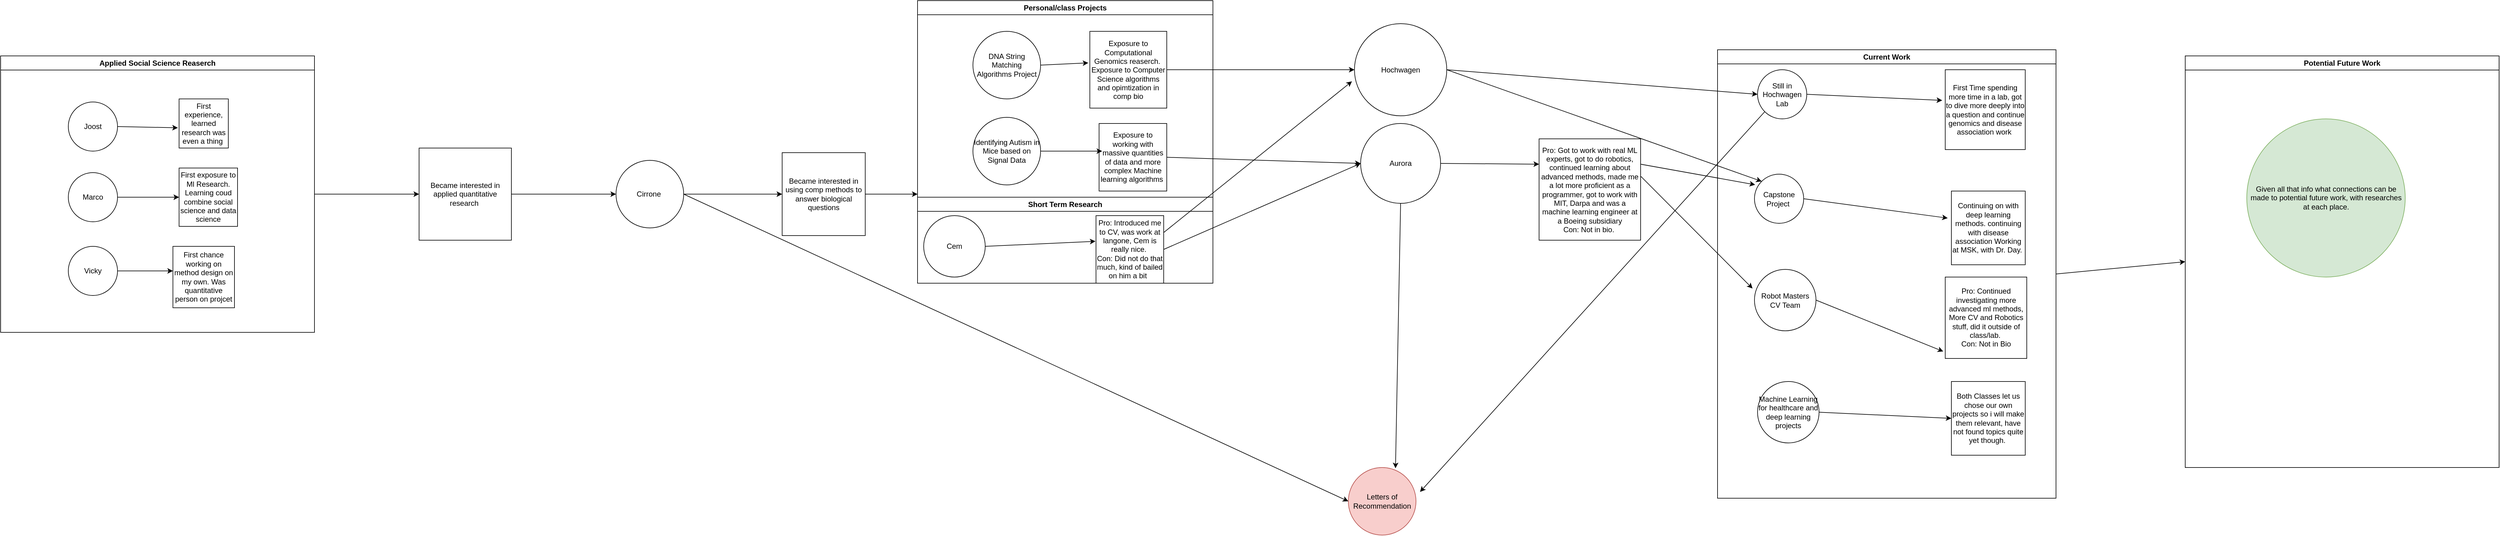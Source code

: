 <mxfile version="22.0.0" type="github">
  <diagram name="Page-1" id="OptNep50N4nJcta6pjEw">
    <mxGraphModel dx="2052" dy="1310" grid="1" gridSize="10" guides="1" tooltips="1" connect="1" arrows="1" fold="1" page="1" pageScale="1" pageWidth="850" pageHeight="1100" math="0" shadow="0">
      <root>
        <mxCell id="0" />
        <mxCell id="1" parent="0" />
        <mxCell id="JaoUqpHkBibLqqUjb6aJ-6" value="" style="swimlane;startSize=0;" parent="1" vertex="1">
          <mxGeometry x="60" y="220" width="510" height="450" as="geometry">
            <mxRectangle x="320" y="360" width="50" height="40" as="alternateBounds" />
          </mxGeometry>
        </mxCell>
        <mxCell id="JaoUqpHkBibLqqUjb6aJ-1" value="Joost" style="ellipse;whiteSpace=wrap;html=1;aspect=fixed;" parent="JaoUqpHkBibLqqUjb6aJ-6" vertex="1">
          <mxGeometry x="110" y="75" width="80" height="80" as="geometry" />
        </mxCell>
        <mxCell id="JaoUqpHkBibLqqUjb6aJ-3" value="Marco" style="ellipse;whiteSpace=wrap;html=1;aspect=fixed;" parent="JaoUqpHkBibLqqUjb6aJ-6" vertex="1">
          <mxGeometry x="110" y="190" width="80" height="80" as="geometry" />
        </mxCell>
        <mxCell id="JaoUqpHkBibLqqUjb6aJ-2" value="Vicky" style="ellipse;whiteSpace=wrap;html=1;aspect=fixed;" parent="JaoUqpHkBibLqqUjb6aJ-6" vertex="1">
          <mxGeometry x="110" y="310" width="80" height="80" as="geometry" />
        </mxCell>
        <mxCell id="JaoUqpHkBibLqqUjb6aJ-8" value="First experience, learned research was even a thing&amp;nbsp;" style="whiteSpace=wrap;html=1;aspect=fixed;" parent="JaoUqpHkBibLqqUjb6aJ-6" vertex="1">
          <mxGeometry x="290" y="70" width="80" height="80" as="geometry" />
        </mxCell>
        <mxCell id="JaoUqpHkBibLqqUjb6aJ-10" value="First exposure to Ml Research. Learning coud combine social science and data science" style="whiteSpace=wrap;html=1;aspect=fixed;" parent="JaoUqpHkBibLqqUjb6aJ-6" vertex="1">
          <mxGeometry x="290" y="182.5" width="95" height="95" as="geometry" />
        </mxCell>
        <mxCell id="JaoUqpHkBibLqqUjb6aJ-11" value="First chance working on method design on my own. Was quantitative person on projcet" style="whiteSpace=wrap;html=1;aspect=fixed;" parent="JaoUqpHkBibLqqUjb6aJ-6" vertex="1">
          <mxGeometry x="280" y="310" width="100" height="100" as="geometry" />
        </mxCell>
        <mxCell id="JaoUqpHkBibLqqUjb6aJ-12" value="" style="endArrow=classic;html=1;rounded=0;exitX=1;exitY=0.5;exitDx=0;exitDy=0;" parent="JaoUqpHkBibLqqUjb6aJ-6" source="JaoUqpHkBibLqqUjb6aJ-2" edge="1">
          <mxGeometry width="50" height="50" relative="1" as="geometry">
            <mxPoint x="490" y="260" as="sourcePoint" />
            <mxPoint x="280" y="350" as="targetPoint" />
          </mxGeometry>
        </mxCell>
        <mxCell id="JaoUqpHkBibLqqUjb6aJ-13" value="" style="endArrow=classic;html=1;rounded=0;exitX=1;exitY=0.5;exitDx=0;exitDy=0;entryX=0;entryY=0.5;entryDx=0;entryDy=0;" parent="JaoUqpHkBibLqqUjb6aJ-6" source="JaoUqpHkBibLqqUjb6aJ-3" target="JaoUqpHkBibLqqUjb6aJ-10" edge="1">
          <mxGeometry width="50" height="50" relative="1" as="geometry">
            <mxPoint x="490" y="260" as="sourcePoint" />
            <mxPoint x="540" y="210" as="targetPoint" />
          </mxGeometry>
        </mxCell>
        <mxCell id="JaoUqpHkBibLqqUjb6aJ-14" value="" style="endArrow=classic;html=1;rounded=0;exitX=1;exitY=0.5;exitDx=0;exitDy=0;entryX=-0.025;entryY=0.588;entryDx=0;entryDy=0;entryPerimeter=0;" parent="JaoUqpHkBibLqqUjb6aJ-6" source="JaoUqpHkBibLqqUjb6aJ-1" target="JaoUqpHkBibLqqUjb6aJ-8" edge="1">
          <mxGeometry width="50" height="50" relative="1" as="geometry">
            <mxPoint x="490" y="260" as="sourcePoint" />
            <mxPoint x="540" y="210" as="targetPoint" />
          </mxGeometry>
        </mxCell>
        <mxCell id="JaoUqpHkBibLqqUjb6aJ-27" value="Applied Social Science Reaserch" style="swimlane;whiteSpace=wrap;html=1;" parent="JaoUqpHkBibLqqUjb6aJ-6" vertex="1">
          <mxGeometry width="510" height="450" as="geometry" />
        </mxCell>
        <mxCell id="JaoUqpHkBibLqqUjb6aJ-15" value="Became interested in applied quantitative research&amp;nbsp;" style="whiteSpace=wrap;html=1;aspect=fixed;" parent="1" vertex="1">
          <mxGeometry x="740" y="370" width="150" height="150" as="geometry" />
        </mxCell>
        <mxCell id="JaoUqpHkBibLqqUjb6aJ-16" value="" style="endArrow=classic;html=1;rounded=0;exitX=1;exitY=0.5;exitDx=0;exitDy=0;" parent="1" source="JaoUqpHkBibLqqUjb6aJ-6" target="JaoUqpHkBibLqqUjb6aJ-15" edge="1">
          <mxGeometry width="50" height="50" relative="1" as="geometry">
            <mxPoint x="880" y="550" as="sourcePoint" />
            <mxPoint x="930" y="500" as="targetPoint" />
          </mxGeometry>
        </mxCell>
        <mxCell id="JaoUqpHkBibLqqUjb6aJ-17" value="Cirrone&amp;nbsp;" style="ellipse;whiteSpace=wrap;html=1;aspect=fixed;" parent="1" vertex="1">
          <mxGeometry x="1060" y="390" width="110" height="110" as="geometry" />
        </mxCell>
        <mxCell id="JaoUqpHkBibLqqUjb6aJ-18" value="" style="endArrow=classic;html=1;rounded=0;exitX=1;exitY=0.5;exitDx=0;exitDy=0;entryX=0;entryY=0.5;entryDx=0;entryDy=0;" parent="1" source="JaoUqpHkBibLqqUjb6aJ-15" target="JaoUqpHkBibLqqUjb6aJ-17" edge="1">
          <mxGeometry width="50" height="50" relative="1" as="geometry">
            <mxPoint x="880" y="550" as="sourcePoint" />
            <mxPoint x="930" y="500" as="targetPoint" />
          </mxGeometry>
        </mxCell>
        <mxCell id="JaoUqpHkBibLqqUjb6aJ-19" value="Became interested in using comp methods to answer biological questions" style="whiteSpace=wrap;html=1;aspect=fixed;" parent="1" vertex="1">
          <mxGeometry x="1330" y="377.5" width="135" height="135" as="geometry" />
        </mxCell>
        <mxCell id="JaoUqpHkBibLqqUjb6aJ-20" value="" style="endArrow=classic;html=1;rounded=0;exitX=1;exitY=0.5;exitDx=0;exitDy=0;entryX=0;entryY=0.5;entryDx=0;entryDy=0;" parent="1" source="JaoUqpHkBibLqqUjb6aJ-17" target="JaoUqpHkBibLqqUjb6aJ-19" edge="1">
          <mxGeometry width="50" height="50" relative="1" as="geometry">
            <mxPoint x="1070" y="550" as="sourcePoint" />
            <mxPoint x="1120" y="500" as="targetPoint" />
          </mxGeometry>
        </mxCell>
        <mxCell id="JaoUqpHkBibLqqUjb6aJ-28" value="Personal/class Projects" style="swimlane;whiteSpace=wrap;html=1;" parent="1" vertex="1">
          <mxGeometry x="1550" y="130" width="480" height="320" as="geometry" />
        </mxCell>
        <mxCell id="JaoUqpHkBibLqqUjb6aJ-25" value="Identifying Autism in Mice based on Signal Data" style="ellipse;whiteSpace=wrap;html=1;aspect=fixed;fillOpacity=100;" parent="JaoUqpHkBibLqqUjb6aJ-28" vertex="1">
          <mxGeometry x="90" y="190" width="110" height="110" as="geometry" />
        </mxCell>
        <mxCell id="JaoUqpHkBibLqqUjb6aJ-24" value="DNA String Matching Algorithms Project" style="ellipse;whiteSpace=wrap;html=1;aspect=fixed;" parent="JaoUqpHkBibLqqUjb6aJ-28" vertex="1">
          <mxGeometry x="90" y="50" width="110" height="110" as="geometry" />
        </mxCell>
        <mxCell id="JaoUqpHkBibLqqUjb6aJ-31" value="Exposure to Computational Genomics reaserch.&amp;nbsp;&lt;br&gt;Exposure to Computer Science algorithms and opimtization in comp bio" style="whiteSpace=wrap;html=1;aspect=fixed;" parent="JaoUqpHkBibLqqUjb6aJ-28" vertex="1">
          <mxGeometry x="280" y="50" width="125" height="125" as="geometry" />
        </mxCell>
        <mxCell id="JaoUqpHkBibLqqUjb6aJ-35" value="Exposure to working with massive quantities of data and more complex Machine learning algorithms&amp;nbsp;" style="whiteSpace=wrap;html=1;aspect=fixed;" parent="JaoUqpHkBibLqqUjb6aJ-28" vertex="1">
          <mxGeometry x="295" y="200" width="110" height="110" as="geometry" />
        </mxCell>
        <mxCell id="JaoUqpHkBibLqqUjb6aJ-45" value="" style="endArrow=classic;html=1;rounded=0;exitX=1;exitY=0.5;exitDx=0;exitDy=0;" parent="JaoUqpHkBibLqqUjb6aJ-28" source="JaoUqpHkBibLqqUjb6aJ-25" edge="1">
          <mxGeometry width="50" height="50" relative="1" as="geometry">
            <mxPoint x="-70" y="280" as="sourcePoint" />
            <mxPoint x="300" y="245" as="targetPoint" />
          </mxGeometry>
        </mxCell>
        <mxCell id="JaoUqpHkBibLqqUjb6aJ-46" value="" style="endArrow=classic;html=1;rounded=0;exitX=1;exitY=0.5;exitDx=0;exitDy=0;entryX=-0.02;entryY=0.411;entryDx=0;entryDy=0;entryPerimeter=0;" parent="JaoUqpHkBibLqqUjb6aJ-28" source="JaoUqpHkBibLqqUjb6aJ-24" target="JaoUqpHkBibLqqUjb6aJ-31" edge="1">
          <mxGeometry width="50" height="50" relative="1" as="geometry">
            <mxPoint x="-70" y="280" as="sourcePoint" />
            <mxPoint x="-20" y="230" as="targetPoint" />
          </mxGeometry>
        </mxCell>
        <mxCell id="JaoUqpHkBibLqqUjb6aJ-29" value="" style="endArrow=classic;html=1;rounded=0;exitX=1;exitY=0.5;exitDx=0;exitDy=0;" parent="1" source="JaoUqpHkBibLqqUjb6aJ-19" edge="1">
          <mxGeometry width="50" height="50" relative="1" as="geometry">
            <mxPoint x="1490" y="590" as="sourcePoint" />
            <mxPoint x="1550" y="445" as="targetPoint" />
          </mxGeometry>
        </mxCell>
        <mxCell id="JaoUqpHkBibLqqUjb6aJ-36" value="Short Term Research" style="swimlane;whiteSpace=wrap;html=1;" parent="1" vertex="1">
          <mxGeometry x="1550" y="450" width="480" height="140" as="geometry" />
        </mxCell>
        <mxCell id="JaoUqpHkBibLqqUjb6aJ-37" value="Cem" style="ellipse;whiteSpace=wrap;html=1;aspect=fixed;" parent="JaoUqpHkBibLqqUjb6aJ-36" vertex="1">
          <mxGeometry x="10" y="30" width="100" height="100" as="geometry" />
        </mxCell>
        <mxCell id="JaoUqpHkBibLqqUjb6aJ-41" value="Pro: Introduced me to CV, was work at langone, Cem is really nice.&amp;nbsp;&lt;br&gt;Con: Did not do that much, kind of bailed on him a bit&amp;nbsp;&amp;nbsp;" style="whiteSpace=wrap;html=1;aspect=fixed;" parent="JaoUqpHkBibLqqUjb6aJ-36" vertex="1">
          <mxGeometry x="290" y="30" width="110" height="110" as="geometry" />
        </mxCell>
        <mxCell id="JaoUqpHkBibLqqUjb6aJ-44" value="" style="endArrow=classic;html=1;rounded=0;exitX=1;exitY=0.5;exitDx=0;exitDy=0;entryX=-0.008;entryY=0.38;entryDx=0;entryDy=0;entryPerimeter=0;" parent="JaoUqpHkBibLqqUjb6aJ-36" source="JaoUqpHkBibLqqUjb6aJ-37" target="JaoUqpHkBibLqqUjb6aJ-41" edge="1">
          <mxGeometry width="50" height="50" relative="1" as="geometry">
            <mxPoint x="-70" y="-40" as="sourcePoint" />
            <mxPoint x="-20" y="-90" as="targetPoint" />
          </mxGeometry>
        </mxCell>
        <mxCell id="JaoUqpHkBibLqqUjb6aJ-47" value="Hochwagen" style="ellipse;whiteSpace=wrap;html=1;aspect=fixed;" parent="1" vertex="1">
          <mxGeometry x="2260" y="167.5" width="150" height="150" as="geometry" />
        </mxCell>
        <mxCell id="JaoUqpHkBibLqqUjb6aJ-48" value="" style="endArrow=classic;html=1;rounded=0;exitX=1;exitY=0.5;exitDx=0;exitDy=0;entryX=0;entryY=0.5;entryDx=0;entryDy=0;" parent="1" source="JaoUqpHkBibLqqUjb6aJ-31" target="JaoUqpHkBibLqqUjb6aJ-47" edge="1">
          <mxGeometry width="50" height="50" relative="1" as="geometry">
            <mxPoint x="1970" y="500" as="sourcePoint" />
            <mxPoint x="2020" y="450" as="targetPoint" />
          </mxGeometry>
        </mxCell>
        <mxCell id="JaoUqpHkBibLqqUjb6aJ-51" value="" style="endArrow=classic;html=1;rounded=0;exitX=1;exitY=0.5;exitDx=0;exitDy=0;entryX=0;entryY=0.5;entryDx=0;entryDy=0;" parent="1" source="JaoUqpHkBibLqqUjb6aJ-47" target="JaoUqpHkBibLqqUjb6aJ-63" edge="1">
          <mxGeometry width="50" height="50" relative="1" as="geometry">
            <mxPoint x="2240" y="500" as="sourcePoint" />
            <mxPoint x="2290" y="450" as="targetPoint" />
          </mxGeometry>
        </mxCell>
        <mxCell id="JaoUqpHkBibLqqUjb6aJ-52" value="Aurora" style="ellipse;whiteSpace=wrap;html=1;aspect=fixed;" parent="1" vertex="1">
          <mxGeometry x="2270" y="330" width="130" height="130" as="geometry" />
        </mxCell>
        <mxCell id="JaoUqpHkBibLqqUjb6aJ-53" value="" style="endArrow=classic;html=1;rounded=0;exitX=1;exitY=0.5;exitDx=0;exitDy=0;entryX=0;entryY=0.5;entryDx=0;entryDy=0;" parent="1" source="JaoUqpHkBibLqqUjb6aJ-35" target="JaoUqpHkBibLqqUjb6aJ-52" edge="1">
          <mxGeometry width="50" height="50" relative="1" as="geometry">
            <mxPoint x="2160" y="500" as="sourcePoint" />
            <mxPoint x="2210" y="450" as="targetPoint" />
          </mxGeometry>
        </mxCell>
        <mxCell id="JaoUqpHkBibLqqUjb6aJ-54" value="Pro: Got to work with real ML experts, got to do robotics, continued learning about advanced methods, made me a lot more proficient as a programmer, got to work with MIT, Darpa and was a machine learning engineer at a Boeing subsidiary&lt;br&gt;Con: Not in bio.&amp;nbsp;" style="whiteSpace=wrap;html=1;aspect=fixed;" parent="1" vertex="1">
          <mxGeometry x="2560" y="355" width="165" height="165" as="geometry" />
        </mxCell>
        <mxCell id="JaoUqpHkBibLqqUjb6aJ-55" value="" style="endArrow=classic;html=1;rounded=0;exitX=1;exitY=0.5;exitDx=0;exitDy=0;entryX=0;entryY=0.25;entryDx=0;entryDy=0;" parent="1" source="JaoUqpHkBibLqqUjb6aJ-52" target="JaoUqpHkBibLqqUjb6aJ-54" edge="1">
          <mxGeometry width="50" height="50" relative="1" as="geometry">
            <mxPoint x="2490" y="500" as="sourcePoint" />
            <mxPoint x="2540" y="450" as="targetPoint" />
          </mxGeometry>
        </mxCell>
        <mxCell id="JaoUqpHkBibLqqUjb6aJ-56" value="Current Work" style="swimlane;whiteSpace=wrap;html=1;" parent="1" vertex="1">
          <mxGeometry x="2850" y="210" width="550" height="730" as="geometry" />
        </mxCell>
        <mxCell id="JaoUqpHkBibLqqUjb6aJ-57" value="Robot Masters CV Team" style="ellipse;whiteSpace=wrap;html=1;aspect=fixed;" parent="JaoUqpHkBibLqqUjb6aJ-56" vertex="1">
          <mxGeometry x="60" y="357.5" width="100" height="100" as="geometry" />
        </mxCell>
        <mxCell id="JaoUqpHkBibLqqUjb6aJ-58" value="Pro: Continued investigating more advanced ml methods, More CV and Robotics stuff, did it outside of class/lab.&amp;nbsp;&lt;br&gt;Con: Not in Bio" style="whiteSpace=wrap;html=1;aspect=fixed;" parent="JaoUqpHkBibLqqUjb6aJ-56" vertex="1">
          <mxGeometry x="370" y="370" width="132.5" height="132.5" as="geometry" />
        </mxCell>
        <mxCell id="JaoUqpHkBibLqqUjb6aJ-59" value="" style="endArrow=classic;html=1;rounded=0;exitX=1;exitY=0.5;exitDx=0;exitDy=0;entryX=-0.024;entryY=0.914;entryDx=0;entryDy=0;entryPerimeter=0;" parent="JaoUqpHkBibLqqUjb6aJ-56" source="JaoUqpHkBibLqqUjb6aJ-57" target="JaoUqpHkBibLqqUjb6aJ-58" edge="1">
          <mxGeometry width="50" height="50" relative="1" as="geometry">
            <mxPoint x="-20" y="167.5" as="sourcePoint" />
            <mxPoint x="340" y="397.5" as="targetPoint" />
          </mxGeometry>
        </mxCell>
        <mxCell id="JaoUqpHkBibLqqUjb6aJ-63" value="Still in Hochwagen Lab" style="ellipse;whiteSpace=wrap;html=1;aspect=fixed;" parent="JaoUqpHkBibLqqUjb6aJ-56" vertex="1">
          <mxGeometry x="65" y="32.5" width="80" height="80" as="geometry" />
        </mxCell>
        <mxCell id="JaoUqpHkBibLqqUjb6aJ-50" value="First Time spending more time in a lab, got to dive more deeply into a question and continue genomics and disease association work&amp;nbsp;" style="whiteSpace=wrap;html=1;aspect=fixed;" parent="JaoUqpHkBibLqqUjb6aJ-56" vertex="1">
          <mxGeometry x="370" y="32.5" width="130" height="130" as="geometry" />
        </mxCell>
        <mxCell id="JaoUqpHkBibLqqUjb6aJ-65" value="" style="endArrow=classic;html=1;rounded=0;exitX=1;exitY=0.5;exitDx=0;exitDy=0;entryX=-0.038;entryY=0.384;entryDx=0;entryDy=0;entryPerimeter=0;" parent="JaoUqpHkBibLqqUjb6aJ-56" source="JaoUqpHkBibLqqUjb6aJ-63" target="JaoUqpHkBibLqqUjb6aJ-50" edge="1">
          <mxGeometry width="50" height="50" relative="1" as="geometry">
            <mxPoint x="-200" y="472.5" as="sourcePoint" />
            <mxPoint x="-150" y="422.5" as="targetPoint" />
          </mxGeometry>
        </mxCell>
        <mxCell id="JaoUqpHkBibLqqUjb6aJ-66" value="Capstone Project&amp;nbsp;" style="ellipse;whiteSpace=wrap;html=1;aspect=fixed;" parent="JaoUqpHkBibLqqUjb6aJ-56" vertex="1">
          <mxGeometry x="60" y="202.5" width="80" height="80" as="geometry" />
        </mxCell>
        <mxCell id="JaoUqpHkBibLqqUjb6aJ-69" value="Continuing on with deep learning methods. continuing with disease association Working at MSK, with Dr. Day.&amp;nbsp;" style="whiteSpace=wrap;html=1;aspect=fixed;" parent="JaoUqpHkBibLqqUjb6aJ-56" vertex="1">
          <mxGeometry x="380" y="230" width="120" height="120" as="geometry" />
        </mxCell>
        <mxCell id="JaoUqpHkBibLqqUjb6aJ-70" value="" style="endArrow=classic;html=1;rounded=0;exitX=1;exitY=0.5;exitDx=0;exitDy=0;entryX=-0.05;entryY=0.367;entryDx=0;entryDy=0;entryPerimeter=0;" parent="JaoUqpHkBibLqqUjb6aJ-56" source="JaoUqpHkBibLqqUjb6aJ-66" target="JaoUqpHkBibLqqUjb6aJ-69" edge="1">
          <mxGeometry width="50" height="50" relative="1" as="geometry">
            <mxPoint x="40" y="430" as="sourcePoint" />
            <mxPoint x="90" y="380" as="targetPoint" />
          </mxGeometry>
        </mxCell>
        <mxCell id="JaoUqpHkBibLqqUjb6aJ-72" value="Machine Learning for healthcare and deep learning projects" style="ellipse;whiteSpace=wrap;html=1;aspect=fixed;" parent="JaoUqpHkBibLqqUjb6aJ-56" vertex="1">
          <mxGeometry x="65" y="540" width="100" height="100" as="geometry" />
        </mxCell>
        <mxCell id="JaoUqpHkBibLqqUjb6aJ-74" value="Both Classes let us chose our own projects so i will make them relevant, have not found topics quite yet though.&amp;nbsp;" style="whiteSpace=wrap;html=1;aspect=fixed;" parent="JaoUqpHkBibLqqUjb6aJ-56" vertex="1">
          <mxGeometry x="380" y="540" width="120" height="120" as="geometry" />
        </mxCell>
        <mxCell id="JaoUqpHkBibLqqUjb6aJ-75" value="" style="endArrow=classic;html=1;rounded=0;exitX=1;exitY=0.5;exitDx=0;exitDy=0;entryX=0;entryY=0.5;entryDx=0;entryDy=0;" parent="JaoUqpHkBibLqqUjb6aJ-56" source="JaoUqpHkBibLqqUjb6aJ-72" target="JaoUqpHkBibLqqUjb6aJ-74" edge="1">
          <mxGeometry width="50" height="50" relative="1" as="geometry">
            <mxPoint x="-60" y="540" as="sourcePoint" />
            <mxPoint x="-10" y="490" as="targetPoint" />
          </mxGeometry>
        </mxCell>
        <mxCell id="JaoUqpHkBibLqqUjb6aJ-60" value="" style="endArrow=classic;html=1;rounded=0;exitX=1.003;exitY=0.371;exitDx=0;exitDy=0;exitPerimeter=0;entryX=-0.031;entryY=0.311;entryDx=0;entryDy=0;entryPerimeter=0;" parent="1" source="JaoUqpHkBibLqqUjb6aJ-54" target="JaoUqpHkBibLqqUjb6aJ-57" edge="1">
          <mxGeometry width="50" height="50" relative="1" as="geometry">
            <mxPoint x="2740" y="580" as="sourcePoint" />
            <mxPoint x="2790" y="530" as="targetPoint" />
          </mxGeometry>
        </mxCell>
        <mxCell id="JaoUqpHkBibLqqUjb6aJ-61" value="" style="endArrow=classic;html=1;rounded=0;exitX=1;exitY=0.5;exitDx=0;exitDy=0;entryX=0;entryY=0.5;entryDx=0;entryDy=0;" parent="1" source="JaoUqpHkBibLqqUjb6aJ-41" target="JaoUqpHkBibLqqUjb6aJ-52" edge="1">
          <mxGeometry width="50" height="50" relative="1" as="geometry">
            <mxPoint x="2060" y="670" as="sourcePoint" />
            <mxPoint x="2110" y="620" as="targetPoint" />
          </mxGeometry>
        </mxCell>
        <mxCell id="JaoUqpHkBibLqqUjb6aJ-62" value="" style="endArrow=classic;html=1;rounded=0;exitX=1;exitY=0.25;exitDx=0;exitDy=0;entryX=-0.027;entryY=0.626;entryDx=0;entryDy=0;entryPerimeter=0;" parent="1" source="JaoUqpHkBibLqqUjb6aJ-41" target="JaoUqpHkBibLqqUjb6aJ-47" edge="1">
          <mxGeometry width="50" height="50" relative="1" as="geometry">
            <mxPoint x="2060" y="670" as="sourcePoint" />
            <mxPoint x="2090" y="530" as="targetPoint" />
          </mxGeometry>
        </mxCell>
        <mxCell id="JaoUqpHkBibLqqUjb6aJ-64" value="" style="endArrow=classic;html=1;rounded=0;exitX=1;exitY=0.25;exitDx=0;exitDy=0;entryX=0.014;entryY=0.215;entryDx=0;entryDy=0;entryPerimeter=0;" parent="1" source="JaoUqpHkBibLqqUjb6aJ-54" target="JaoUqpHkBibLqqUjb6aJ-66" edge="1">
          <mxGeometry width="50" height="50" relative="1" as="geometry">
            <mxPoint x="2670" y="640" as="sourcePoint" />
            <mxPoint x="2720" y="590" as="targetPoint" />
          </mxGeometry>
        </mxCell>
        <mxCell id="JaoUqpHkBibLqqUjb6aJ-71" value="" style="endArrow=classic;html=1;rounded=0;exitX=1;exitY=0.5;exitDx=0;exitDy=0;entryX=0;entryY=0;entryDx=0;entryDy=0;" parent="1" source="JaoUqpHkBibLqqUjb6aJ-47" target="JaoUqpHkBibLqqUjb6aJ-66" edge="1">
          <mxGeometry width="50" height="50" relative="1" as="geometry">
            <mxPoint x="2610" y="590" as="sourcePoint" />
            <mxPoint x="2660" y="540" as="targetPoint" />
          </mxGeometry>
        </mxCell>
        <mxCell id="P7xZSsLNg7L9i4siEiXK-1" value="Letters of Recommendation" style="ellipse;whiteSpace=wrap;html=1;aspect=fixed;fillColor=#f8cecc;strokeColor=#b85450;" parent="1" vertex="1">
          <mxGeometry x="2250" y="890" width="110" height="110" as="geometry" />
        </mxCell>
        <mxCell id="P7xZSsLNg7L9i4siEiXK-2" value="" style="endArrow=classic;html=1;rounded=0;exitX=1;exitY=0.5;exitDx=0;exitDy=0;entryX=0;entryY=0.5;entryDx=0;entryDy=0;" parent="1" source="JaoUqpHkBibLqqUjb6aJ-17" target="P7xZSsLNg7L9i4siEiXK-1" edge="1">
          <mxGeometry width="50" height="50" relative="1" as="geometry">
            <mxPoint x="1810" y="790" as="sourcePoint" />
            <mxPoint x="1860" y="740" as="targetPoint" />
          </mxGeometry>
        </mxCell>
        <mxCell id="P7xZSsLNg7L9i4siEiXK-3" value="" style="endArrow=classic;html=1;rounded=0;exitX=0.5;exitY=1;exitDx=0;exitDy=0;entryX=0.697;entryY=0.011;entryDx=0;entryDy=0;entryPerimeter=0;" parent="1" source="JaoUqpHkBibLqqUjb6aJ-52" target="P7xZSsLNg7L9i4siEiXK-1" edge="1">
          <mxGeometry width="50" height="50" relative="1" as="geometry">
            <mxPoint x="2310" y="470" as="sourcePoint" />
            <mxPoint x="2420" y="740" as="targetPoint" />
          </mxGeometry>
        </mxCell>
        <mxCell id="P7xZSsLNg7L9i4siEiXK-4" value="" style="endArrow=classic;html=1;rounded=0;exitX=0;exitY=1;exitDx=0;exitDy=0;entryX=1.06;entryY=0.361;entryDx=0;entryDy=0;entryPerimeter=0;" parent="1" source="JaoUqpHkBibLqqUjb6aJ-63" target="P7xZSsLNg7L9i4siEiXK-1" edge="1">
          <mxGeometry width="50" height="50" relative="1" as="geometry">
            <mxPoint x="2440" y="790" as="sourcePoint" />
            <mxPoint x="2490" y="740" as="targetPoint" />
          </mxGeometry>
        </mxCell>
        <mxCell id="bYP0GN23V7HIeH0-cy0Z-2" value="Potential Future Work" style="swimlane;whiteSpace=wrap;html=1;glass=0;" vertex="1" parent="1">
          <mxGeometry x="3610" y="220" width="510" height="670" as="geometry">
            <mxRectangle x="3610" y="220" width="160" height="30" as="alternateBounds" />
          </mxGeometry>
        </mxCell>
        <mxCell id="bYP0GN23V7HIeH0-cy0Z-3" value="Given all that info what connections can be made to potential future work, with researches at each place." style="ellipse;whiteSpace=wrap;html=1;aspect=fixed;fillColor=#d5e8d4;strokeColor=#82b366;" vertex="1" parent="bYP0GN23V7HIeH0-cy0Z-2">
          <mxGeometry x="100" y="102.5" width="257.5" height="257.5" as="geometry" />
        </mxCell>
        <mxCell id="bYP0GN23V7HIeH0-cy0Z-4" value="" style="endArrow=classic;html=1;rounded=0;exitX=1;exitY=0.5;exitDx=0;exitDy=0;entryX=0;entryY=0.5;entryDx=0;entryDy=0;" edge="1" parent="1" source="JaoUqpHkBibLqqUjb6aJ-56" target="bYP0GN23V7HIeH0-cy0Z-2">
          <mxGeometry width="50" height="50" relative="1" as="geometry">
            <mxPoint x="3440" y="680" as="sourcePoint" />
            <mxPoint x="3490" y="630" as="targetPoint" />
          </mxGeometry>
        </mxCell>
      </root>
    </mxGraphModel>
  </diagram>
</mxfile>

